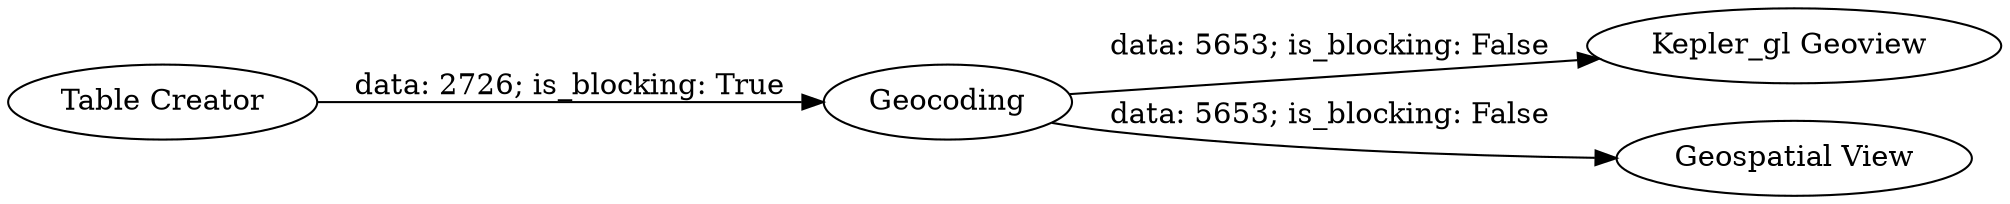digraph {
	"-8021565205530987573_5" [label="Kepler_gl Geoview "]
	"-8021565205530987573_1" [label=Geocoding]
	"-8021565205530987573_2" [label="Table Creator"]
	"-8021565205530987573_4" [label="Geospatial View"]
	"-8021565205530987573_1" -> "-8021565205530987573_5" [label="data: 5653; is_blocking: False"]
	"-8021565205530987573_1" -> "-8021565205530987573_4" [label="data: 5653; is_blocking: False"]
	"-8021565205530987573_2" -> "-8021565205530987573_1" [label="data: 2726; is_blocking: True"]
	rankdir=LR
}
